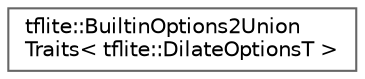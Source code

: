 digraph "Graphical Class Hierarchy"
{
 // LATEX_PDF_SIZE
  bgcolor="transparent";
  edge [fontname=Helvetica,fontsize=10,labelfontname=Helvetica,labelfontsize=10];
  node [fontname=Helvetica,fontsize=10,shape=box,height=0.2,width=0.4];
  rankdir="LR";
  Node0 [id="Node000000",label="tflite::BuiltinOptions2Union\lTraits\< tflite::DilateOptionsT \>",height=0.2,width=0.4,color="grey40", fillcolor="white", style="filled",URL="$structtflite_1_1_builtin_options2_union_traits_3_01tflite_1_1_dilate_options_t_01_4.html",tooltip=" "];
}
